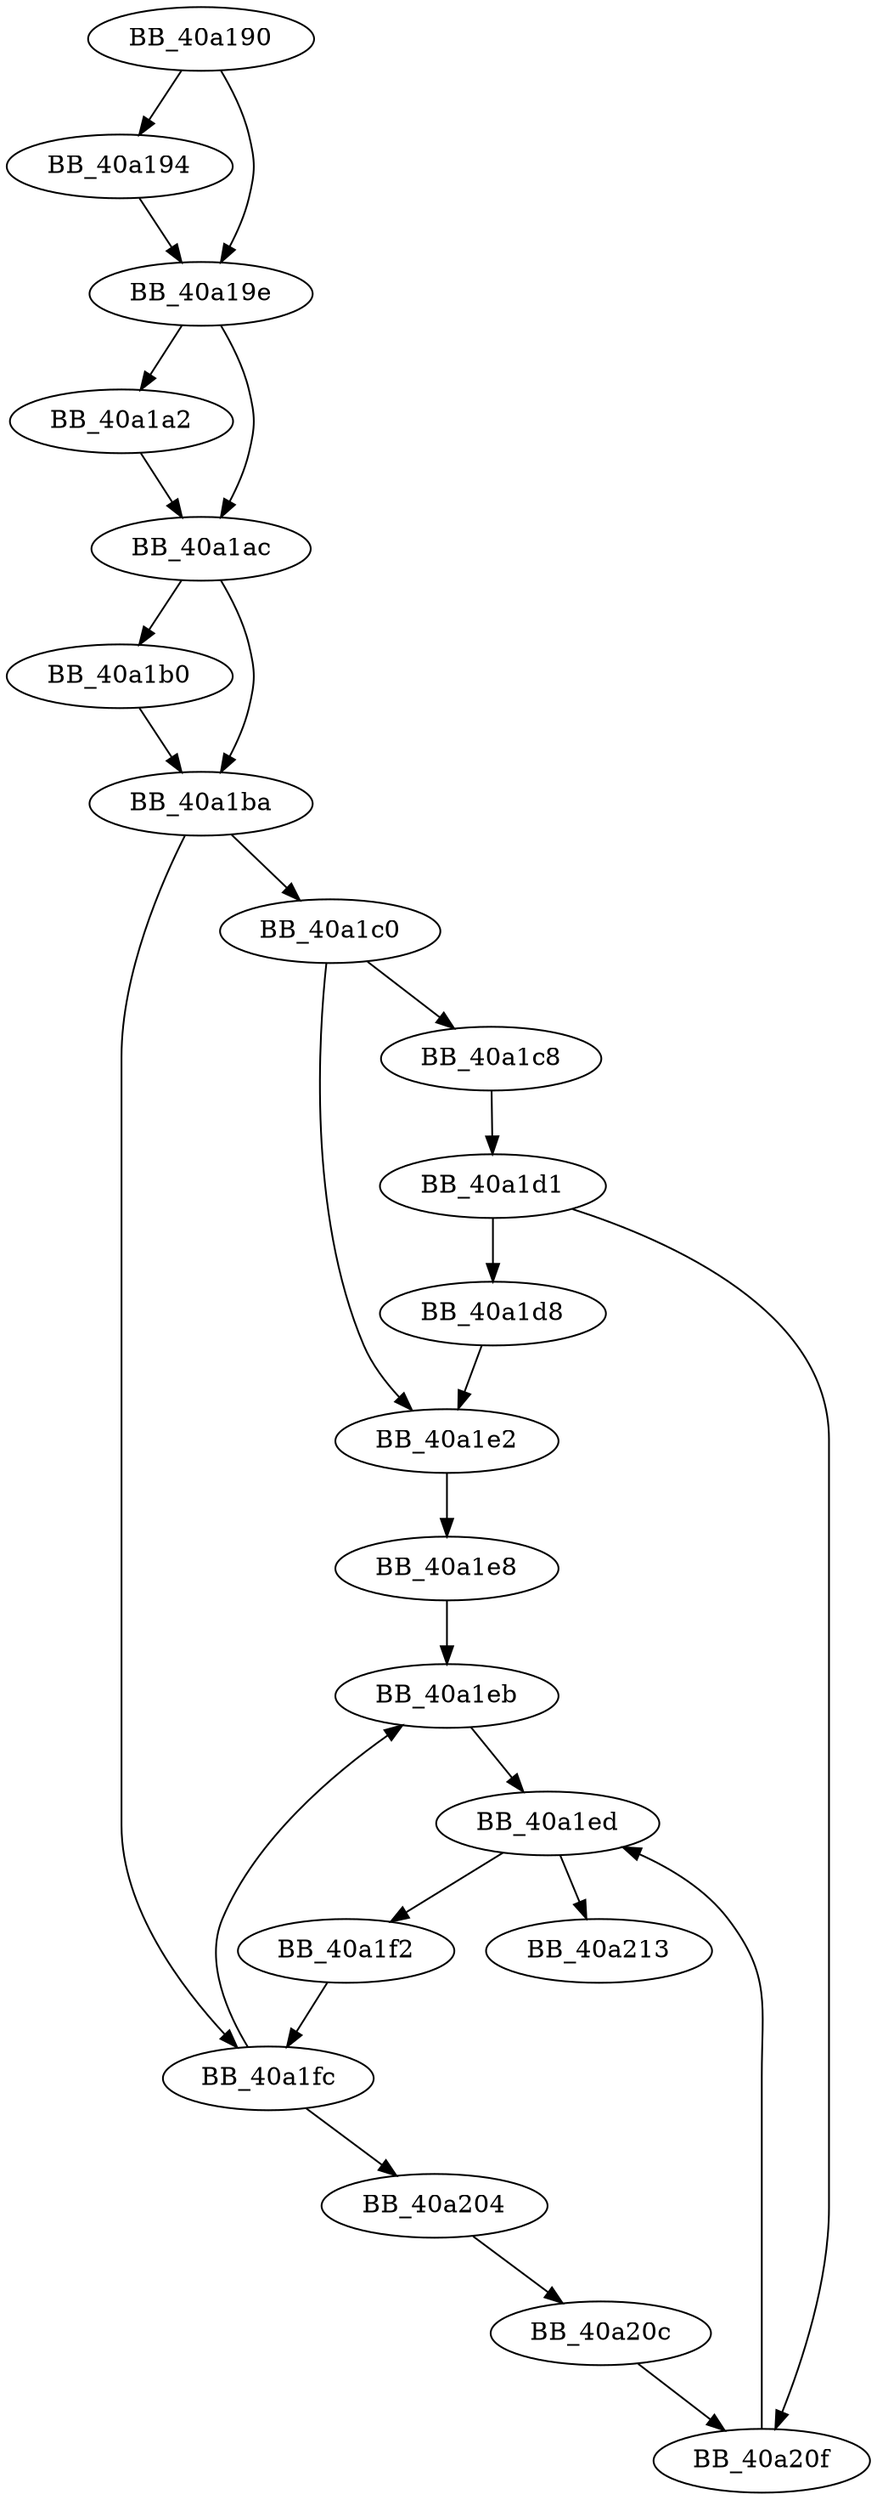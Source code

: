 DiGraph sub_40A190{
BB_40a190->BB_40a194
BB_40a190->BB_40a19e
BB_40a194->BB_40a19e
BB_40a19e->BB_40a1a2
BB_40a19e->BB_40a1ac
BB_40a1a2->BB_40a1ac
BB_40a1ac->BB_40a1b0
BB_40a1ac->BB_40a1ba
BB_40a1b0->BB_40a1ba
BB_40a1ba->BB_40a1c0
BB_40a1ba->BB_40a1fc
BB_40a1c0->BB_40a1c8
BB_40a1c0->BB_40a1e2
BB_40a1c8->BB_40a1d1
BB_40a1d1->BB_40a1d8
BB_40a1d1->BB_40a20f
BB_40a1d8->BB_40a1e2
BB_40a1e2->BB_40a1e8
BB_40a1e8->BB_40a1eb
BB_40a1eb->BB_40a1ed
BB_40a1ed->BB_40a1f2
BB_40a1ed->BB_40a213
BB_40a1f2->BB_40a1fc
BB_40a1fc->BB_40a1eb
BB_40a1fc->BB_40a204
BB_40a204->BB_40a20c
BB_40a20c->BB_40a20f
BB_40a20f->BB_40a1ed
}
